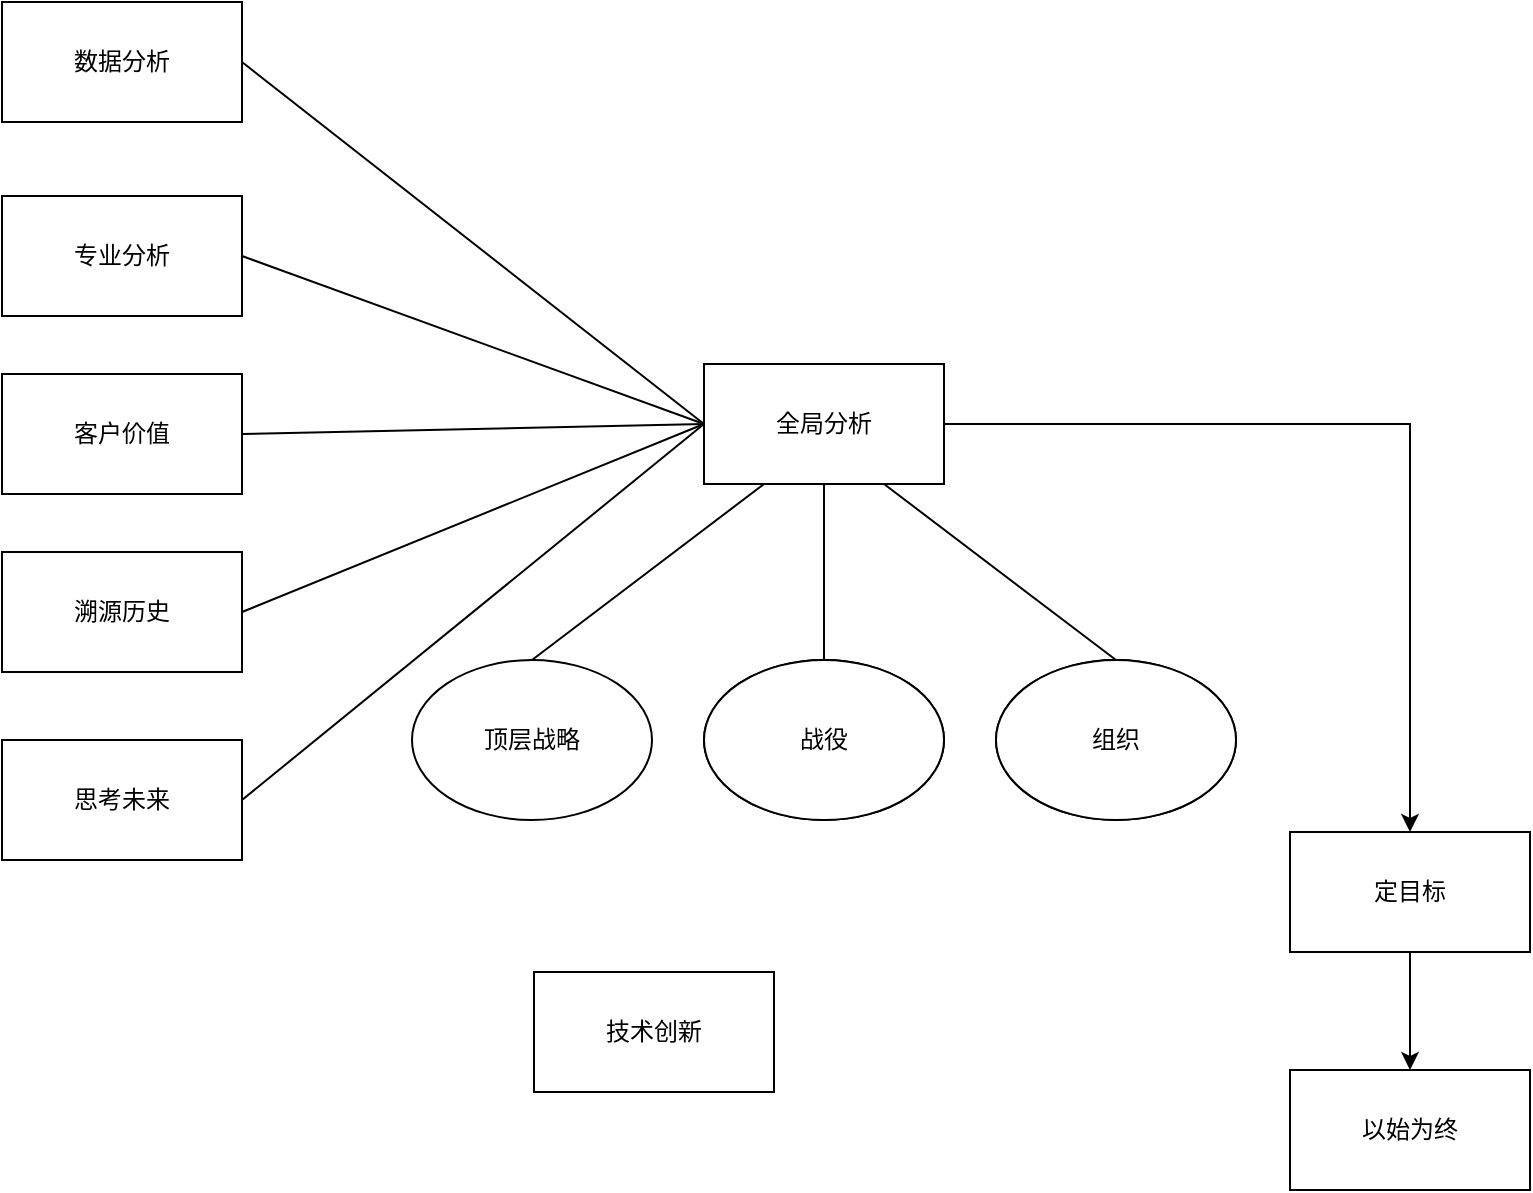 <mxfile version="17.1.5" type="github">
  <diagram id="NTPpFwwgIi6wxOLBwHC-" name="Page-1">
    <mxGraphModel dx="918" dy="483" grid="0" gridSize="10" guides="1" tooltips="1" connect="1" arrows="1" fold="1" page="1" pageScale="1" pageWidth="827" pageHeight="1169" math="0" shadow="0">
      <root>
        <mxCell id="0" />
        <mxCell id="1" parent="0" />
        <mxCell id="Ci2DcF4X24VR3MMV8Qby-15" style="edgeStyle=none;rounded=0;orthogonalLoop=1;jettySize=auto;html=1;exitX=0.25;exitY=1;exitDx=0;exitDy=0;entryX=0.5;entryY=0;entryDx=0;entryDy=0;endArrow=none;endFill=0;" edge="1" parent="1" source="Ci2DcF4X24VR3MMV8Qby-1" target="Ci2DcF4X24VR3MMV8Qby-12">
          <mxGeometry relative="1" as="geometry" />
        </mxCell>
        <mxCell id="Ci2DcF4X24VR3MMV8Qby-16" style="edgeStyle=none;rounded=0;orthogonalLoop=1;jettySize=auto;html=1;entryX=0.5;entryY=0;entryDx=0;entryDy=0;endArrow=none;endFill=0;" edge="1" parent="1" source="Ci2DcF4X24VR3MMV8Qby-1" target="Ci2DcF4X24VR3MMV8Qby-13">
          <mxGeometry relative="1" as="geometry" />
        </mxCell>
        <mxCell id="Ci2DcF4X24VR3MMV8Qby-17" style="edgeStyle=none;rounded=0;orthogonalLoop=1;jettySize=auto;html=1;exitX=0.75;exitY=1;exitDx=0;exitDy=0;entryX=0.5;entryY=0;entryDx=0;entryDy=0;endArrow=none;endFill=0;" edge="1" parent="1" source="Ci2DcF4X24VR3MMV8Qby-1" target="Ci2DcF4X24VR3MMV8Qby-14">
          <mxGeometry relative="1" as="geometry" />
        </mxCell>
        <mxCell id="Ci2DcF4X24VR3MMV8Qby-22" style="edgeStyle=orthogonalEdgeStyle;rounded=0;orthogonalLoop=1;jettySize=auto;html=1;exitX=1;exitY=0.5;exitDx=0;exitDy=0;entryX=0.5;entryY=0;entryDx=0;entryDy=0;endArrow=classic;endFill=1;" edge="1" parent="1" source="Ci2DcF4X24VR3MMV8Qby-1" target="Ci2DcF4X24VR3MMV8Qby-21">
          <mxGeometry relative="1" as="geometry" />
        </mxCell>
        <mxCell id="Ci2DcF4X24VR3MMV8Qby-1" value="全局分析" style="rounded=0;whiteSpace=wrap;html=1;" vertex="1" parent="1">
          <mxGeometry x="391" y="209" width="120" height="60" as="geometry" />
        </mxCell>
        <mxCell id="Ci2DcF4X24VR3MMV8Qby-7" style="rounded=0;orthogonalLoop=1;jettySize=auto;html=1;exitX=1;exitY=0.5;exitDx=0;exitDy=0;entryX=0;entryY=0.5;entryDx=0;entryDy=0;endArrow=none;endFill=0;" edge="1" parent="1" source="Ci2DcF4X24VR3MMV8Qby-2" target="Ci2DcF4X24VR3MMV8Qby-1">
          <mxGeometry relative="1" as="geometry" />
        </mxCell>
        <mxCell id="Ci2DcF4X24VR3MMV8Qby-2" value="数据分析" style="rounded=0;whiteSpace=wrap;html=1;" vertex="1" parent="1">
          <mxGeometry x="40" y="28" width="120" height="60" as="geometry" />
        </mxCell>
        <mxCell id="Ci2DcF4X24VR3MMV8Qby-8" style="edgeStyle=none;rounded=0;orthogonalLoop=1;jettySize=auto;html=1;exitX=1;exitY=0.5;exitDx=0;exitDy=0;entryX=0;entryY=0.5;entryDx=0;entryDy=0;endArrow=none;endFill=0;" edge="1" parent="1" source="Ci2DcF4X24VR3MMV8Qby-3" target="Ci2DcF4X24VR3MMV8Qby-1">
          <mxGeometry relative="1" as="geometry" />
        </mxCell>
        <mxCell id="Ci2DcF4X24VR3MMV8Qby-3" value="专业分析" style="rounded=0;whiteSpace=wrap;html=1;" vertex="1" parent="1">
          <mxGeometry x="40" y="125" width="120" height="60" as="geometry" />
        </mxCell>
        <mxCell id="Ci2DcF4X24VR3MMV8Qby-9" style="edgeStyle=none;rounded=0;orthogonalLoop=1;jettySize=auto;html=1;exitX=1;exitY=0.5;exitDx=0;exitDy=0;endArrow=none;endFill=0;" edge="1" parent="1" source="Ci2DcF4X24VR3MMV8Qby-4">
          <mxGeometry relative="1" as="geometry">
            <mxPoint x="391" y="239" as="targetPoint" />
          </mxGeometry>
        </mxCell>
        <mxCell id="Ci2DcF4X24VR3MMV8Qby-4" value="客户价值" style="rounded=0;whiteSpace=wrap;html=1;" vertex="1" parent="1">
          <mxGeometry x="40" y="214" width="120" height="60" as="geometry" />
        </mxCell>
        <mxCell id="Ci2DcF4X24VR3MMV8Qby-10" style="edgeStyle=none;rounded=0;orthogonalLoop=1;jettySize=auto;html=1;entryX=0;entryY=0.5;entryDx=0;entryDy=0;endArrow=none;endFill=0;exitX=1;exitY=0.5;exitDx=0;exitDy=0;" edge="1" parent="1" source="Ci2DcF4X24VR3MMV8Qby-5" target="Ci2DcF4X24VR3MMV8Qby-1">
          <mxGeometry relative="1" as="geometry" />
        </mxCell>
        <mxCell id="Ci2DcF4X24VR3MMV8Qby-5" value="溯源历史" style="rounded=0;whiteSpace=wrap;html=1;" vertex="1" parent="1">
          <mxGeometry x="40" y="303" width="120" height="60" as="geometry" />
        </mxCell>
        <mxCell id="Ci2DcF4X24VR3MMV8Qby-11" style="edgeStyle=none;rounded=0;orthogonalLoop=1;jettySize=auto;html=1;exitX=1;exitY=0.5;exitDx=0;exitDy=0;entryX=0;entryY=0.5;entryDx=0;entryDy=0;endArrow=none;endFill=0;" edge="1" parent="1" source="Ci2DcF4X24VR3MMV8Qby-6" target="Ci2DcF4X24VR3MMV8Qby-1">
          <mxGeometry relative="1" as="geometry" />
        </mxCell>
        <mxCell id="Ci2DcF4X24VR3MMV8Qby-6" value="思考未来" style="rounded=0;whiteSpace=wrap;html=1;" vertex="1" parent="1">
          <mxGeometry x="40" y="397" width="120" height="60" as="geometry" />
        </mxCell>
        <mxCell id="Ci2DcF4X24VR3MMV8Qby-12" value="顶层战略" style="ellipse;whiteSpace=wrap;html=1;" vertex="1" parent="1">
          <mxGeometry x="245" y="357" width="120" height="80" as="geometry" />
        </mxCell>
        <mxCell id="Ci2DcF4X24VR3MMV8Qby-13" value="战役" style="ellipse;whiteSpace=wrap;html=1;" vertex="1" parent="1">
          <mxGeometry x="391" y="357" width="120" height="80" as="geometry" />
        </mxCell>
        <mxCell id="Ci2DcF4X24VR3MMV8Qby-14" value="组织" style="ellipse;whiteSpace=wrap;html=1;" vertex="1" parent="1">
          <mxGeometry x="537" y="357" width="120" height="80" as="geometry" />
        </mxCell>
        <mxCell id="Ci2DcF4X24VR3MMV8Qby-18" value="组织" style="ellipse;whiteSpace=wrap;html=1;" vertex="1" parent="1">
          <mxGeometry x="537" y="357" width="120" height="80" as="geometry" />
        </mxCell>
        <mxCell id="Ci2DcF4X24VR3MMV8Qby-19" value="战役" style="ellipse;whiteSpace=wrap;html=1;" vertex="1" parent="1">
          <mxGeometry x="391" y="357" width="120" height="80" as="geometry" />
        </mxCell>
        <mxCell id="Ci2DcF4X24VR3MMV8Qby-20" value="技术创新" style="rounded=0;whiteSpace=wrap;html=1;" vertex="1" parent="1">
          <mxGeometry x="306" y="513" width="120" height="60" as="geometry" />
        </mxCell>
        <mxCell id="Ci2DcF4X24VR3MMV8Qby-24" style="edgeStyle=orthogonalEdgeStyle;rounded=0;orthogonalLoop=1;jettySize=auto;html=1;exitX=0.5;exitY=1;exitDx=0;exitDy=0;endArrow=classic;endFill=1;" edge="1" parent="1" source="Ci2DcF4X24VR3MMV8Qby-21" target="Ci2DcF4X24VR3MMV8Qby-23">
          <mxGeometry relative="1" as="geometry" />
        </mxCell>
        <mxCell id="Ci2DcF4X24VR3MMV8Qby-21" value="定目标" style="rounded=0;whiteSpace=wrap;html=1;" vertex="1" parent="1">
          <mxGeometry x="684" y="443" width="120" height="60" as="geometry" />
        </mxCell>
        <mxCell id="Ci2DcF4X24VR3MMV8Qby-23" value="以始为终" style="rounded=0;whiteSpace=wrap;html=1;" vertex="1" parent="1">
          <mxGeometry x="684" y="562" width="120" height="60" as="geometry" />
        </mxCell>
      </root>
    </mxGraphModel>
  </diagram>
</mxfile>
